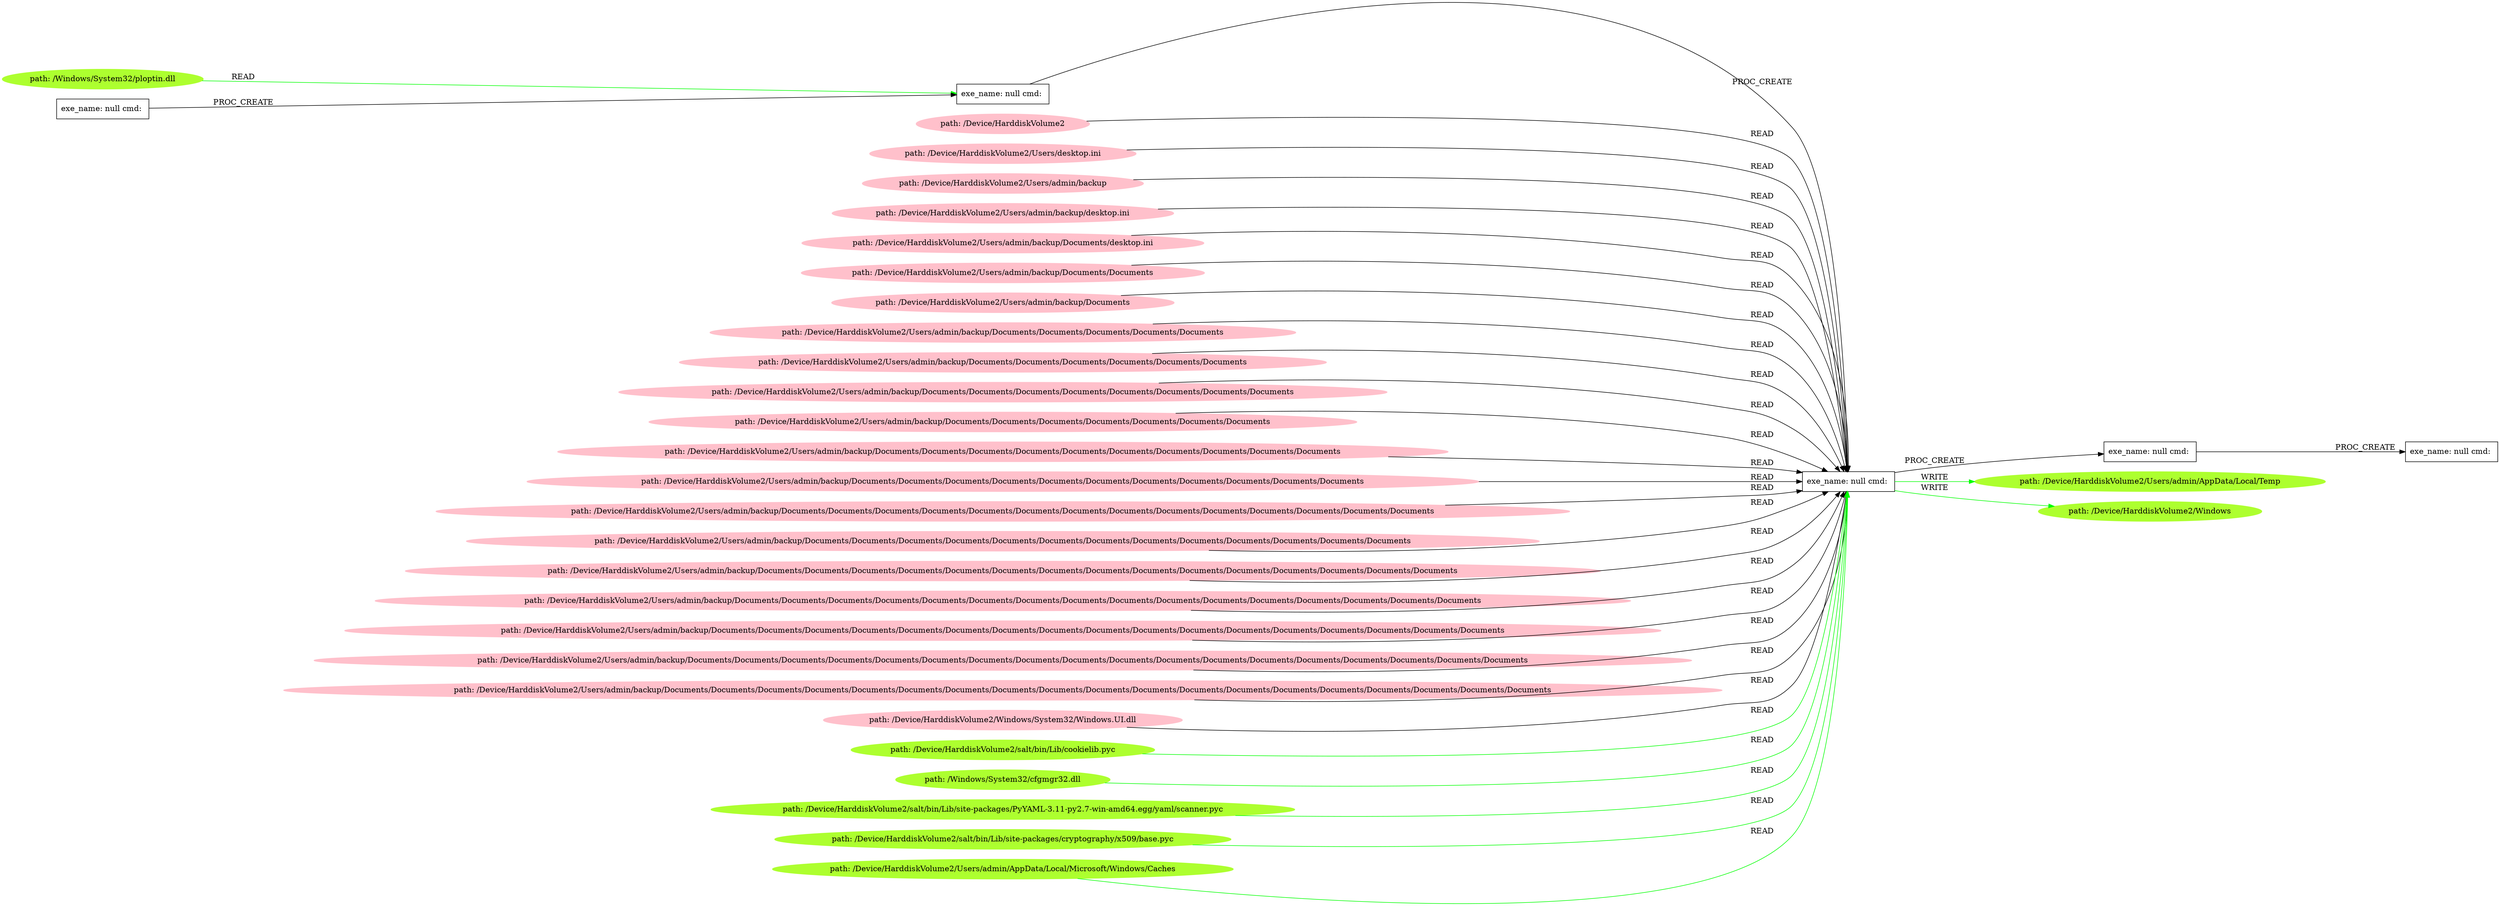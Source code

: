 digraph {
	rankdir=LR
	36 [label="path: /Windows/System32/ploptin.dll" color=greenyellow shape=oval style=filled]
	25 [label="exe_name: null cmd: " color=black shape=box style=solid]
	36 -> 25 [label=READ color=green]
	30 [label="exe_name: null cmd: " color=black shape=box style=solid]
	25 [label="exe_name: null cmd: " color=black shape=box style=solid]
	30 -> 25 [label=PROC_CREATE color=black]
	25 [label="exe_name: null cmd: " color=black shape=box style=solid]
	24 [label="exe_name: null cmd: " color=black shape=box style=solid]
	25 -> 24 [label=PROC_CREATE color=black]
	34 [label="path: /Device/HarddiskVolume2" color=pink shape=oval style=filled]
	24 [label="exe_name: null cmd: " color=black shape=box style=solid]
	34 -> 24 [label=READ color=black]
	21 [label="path: /Device/HarddiskVolume2/Users/desktop.ini" color=pink shape=oval style=filled]
	24 [label="exe_name: null cmd: " color=black shape=box style=solid]
	21 -> 24 [label=READ color=black]
	28 [label="path: /Device/HarddiskVolume2/Users/admin/backup" color=pink shape=oval style=filled]
	24 [label="exe_name: null cmd: " color=black shape=box style=solid]
	28 -> 24 [label=READ color=black]
	29 [label="path: /Device/HarddiskVolume2/Users/admin/backup/desktop.ini" color=pink shape=oval style=filled]
	24 [label="exe_name: null cmd: " color=black shape=box style=solid]
	29 -> 24 [label=READ color=black]
	11 [label="path: /Device/HarddiskVolume2/Users/admin/backup/Documents/desktop.ini" color=pink shape=oval style=filled]
	24 [label="exe_name: null cmd: " color=black shape=box style=solid]
	11 -> 24 [label=READ color=black]
	5 [label="path: /Device/HarddiskVolume2/Users/admin/backup/Documents/Documents" color=pink shape=oval style=filled]
	24 [label="exe_name: null cmd: " color=black shape=box style=solid]
	5 -> 24 [label=READ color=black]
	20 [label="path: /Device/HarddiskVolume2/Users/admin/backup/Documents" color=pink shape=oval style=filled]
	24 [label="exe_name: null cmd: " color=black shape=box style=solid]
	20 -> 24 [label=READ color=black]
	3 [label="path: /Device/HarddiskVolume2/Users/admin/backup/Documents/Documents/Documents/Documents/Documents" color=pink shape=oval style=filled]
	24 [label="exe_name: null cmd: " color=black shape=box style=solid]
	3 -> 24 [label=READ color=black]
	12 [label="path: /Device/HarddiskVolume2/Users/admin/backup/Documents/Documents/Documents/Documents/Documents/Documents" color=pink shape=oval style=filled]
	24 [label="exe_name: null cmd: " color=black shape=box style=solid]
	12 -> 24 [label=READ color=black]
	10 [label="path: /Device/HarddiskVolume2/Users/admin/backup/Documents/Documents/Documents/Documents/Documents/Documents/Documents/Documents" color=pink shape=oval style=filled]
	24 [label="exe_name: null cmd: " color=black shape=box style=solid]
	10 -> 24 [label=READ color=black]
	8 [label="path: /Device/HarddiskVolume2/Users/admin/backup/Documents/Documents/Documents/Documents/Documents/Documents/Documents" color=pink shape=oval style=filled]
	24 [label="exe_name: null cmd: " color=black shape=box style=solid]
	8 -> 24 [label=READ color=black]
	16 [label="path: /Device/HarddiskVolume2/Users/admin/backup/Documents/Documents/Documents/Documents/Documents/Documents/Documents/Documents/Documents/Documents" color=pink shape=oval style=filled]
	24 [label="exe_name: null cmd: " color=black shape=box style=solid]
	16 -> 24 [label=READ color=black]
	22 [label="path: /Device/HarddiskVolume2/Users/admin/backup/Documents/Documents/Documents/Documents/Documents/Documents/Documents/Documents/Documents/Documents/Documents" color=pink shape=oval style=filled]
	24 [label="exe_name: null cmd: " color=black shape=box style=solid]
	22 -> 24 [label=READ color=black]
	18 [label="path: /Device/HarddiskVolume2/Users/admin/backup/Documents/Documents/Documents/Documents/Documents/Documents/Documents/Documents/Documents/Documents/Documents/Documents/Documents/Documents" color=pink shape=oval style=filled]
	24 [label="exe_name: null cmd: " color=black shape=box style=solid]
	18 -> 24 [label=READ color=black]
	6 [label="path: /Device/HarddiskVolume2/Users/admin/backup/Documents/Documents/Documents/Documents/Documents/Documents/Documents/Documents/Documents/Documents/Documents/Documents/Documents" color=pink shape=oval style=filled]
	24 [label="exe_name: null cmd: " color=black shape=box style=solid]
	6 -> 24 [label=READ color=black]
	27 [label="path: /Device/HarddiskVolume2/Users/admin/backup/Documents/Documents/Documents/Documents/Documents/Documents/Documents/Documents/Documents/Documents/Documents/Documents/Documents/Documents/Documents" color=pink shape=oval style=filled]
	24 [label="exe_name: null cmd: " color=black shape=box style=solid]
	27 -> 24 [label=READ color=black]
	17 [label="path: /Device/HarddiskVolume2/Users/admin/backup/Documents/Documents/Documents/Documents/Documents/Documents/Documents/Documents/Documents/Documents/Documents/Documents/Documents/Documents/Documents/Documents" color=pink shape=oval style=filled]
	24 [label="exe_name: null cmd: " color=black shape=box style=solid]
	17 -> 24 [label=READ color=black]
	14 [label="path: /Device/HarddiskVolume2/Users/admin/backup/Documents/Documents/Documents/Documents/Documents/Documents/Documents/Documents/Documents/Documents/Documents/Documents/Documents/Documents/Documents/Documents/Documents" color=pink shape=oval style=filled]
	24 [label="exe_name: null cmd: " color=black shape=box style=solid]
	14 -> 24 [label=READ color=black]
	15 [label="path: /Device/HarddiskVolume2/Users/admin/backup/Documents/Documents/Documents/Documents/Documents/Documents/Documents/Documents/Documents/Documents/Documents/Documents/Documents/Documents/Documents/Documents/Documents/Documents" color=pink shape=oval style=filled]
	24 [label="exe_name: null cmd: " color=black shape=box style=solid]
	15 -> 24 [label=READ color=black]
	9 [label="path: /Device/HarddiskVolume2/Users/admin/backup/Documents/Documents/Documents/Documents/Documents/Documents/Documents/Documents/Documents/Documents/Documents/Documents/Documents/Documents/Documents/Documents/Documents/Documents/Documents" color=pink shape=oval style=filled]
	24 [label="exe_name: null cmd: " color=black shape=box style=solid]
	9 -> 24 [label=READ color=black]
	4 [label="path: /Device/HarddiskVolume2/Windows/System32/Windows.UI.dll" color=pink shape=oval style=filled]
	24 [label="exe_name: null cmd: " color=black shape=box style=solid]
	4 -> 24 [label=READ color=black]
	24 [label="exe_name: null cmd: " color=black shape=box style=solid]
	0 [label="exe_name: null cmd: " color=black shape=box style=solid]
	24 -> 0 [label=PROC_CREATE color=black]
	0 [label="exe_name: null cmd: " color=black shape=box style=solid]
	1 [label="exe_name: null cmd: " color=black shape=box style=solid]
	0 -> 1 [label=PROC_CREATE color=black]
	40 [label="path: /Device/HarddiskVolume2/salt/bin/Lib/cookielib.pyc" color=greenyellow shape=oval style=filled]
	24 [label="exe_name: null cmd: " color=black shape=box style=solid]
	40 -> 24 [label=READ color=green]
	42 [label="path: /Windows/System32/cfgmgr32.dll" color=greenyellow shape=oval style=filled]
	24 [label="exe_name: null cmd: " color=black shape=box style=solid]
	42 -> 24 [label=READ color=green]
	37 [label="path: /Device/HarddiskVolume2/salt/bin/Lib/site-packages/PyYAML-3.11-py2.7-win-amd64.egg/yaml/scanner.pyc" color=greenyellow shape=oval style=filled]
	24 [label="exe_name: null cmd: " color=black shape=box style=solid]
	37 -> 24 [label=READ color=green]
	43 [label="path: /Device/HarddiskVolume2/salt/bin/Lib/site-packages/cryptography/x509/base.pyc" color=greenyellow shape=oval style=filled]
	24 [label="exe_name: null cmd: " color=black shape=box style=solid]
	43 -> 24 [label=READ color=green]
	24 [label="exe_name: null cmd: " color=black shape=box style=solid]
	38 [label="path: /Device/HarddiskVolume2/Users/admin/AppData/Local/Temp" color=greenyellow shape=oval style=filled]
	24 -> 38 [label=WRITE color=green]
	41 [label="path: /Device/HarddiskVolume2/Users/admin/AppData/Local/Microsoft/Windows/Caches" color=greenyellow shape=oval style=filled]
	24 [label="exe_name: null cmd: " color=black shape=box style=solid]
	41 -> 24 [label=READ color=green]
	24 [label="exe_name: null cmd: " color=black shape=box style=solid]
	39 [label="path: /Device/HarddiskVolume2/Windows" color=greenyellow shape=oval style=filled]
	24 -> 39 [label=WRITE color=green]
}
